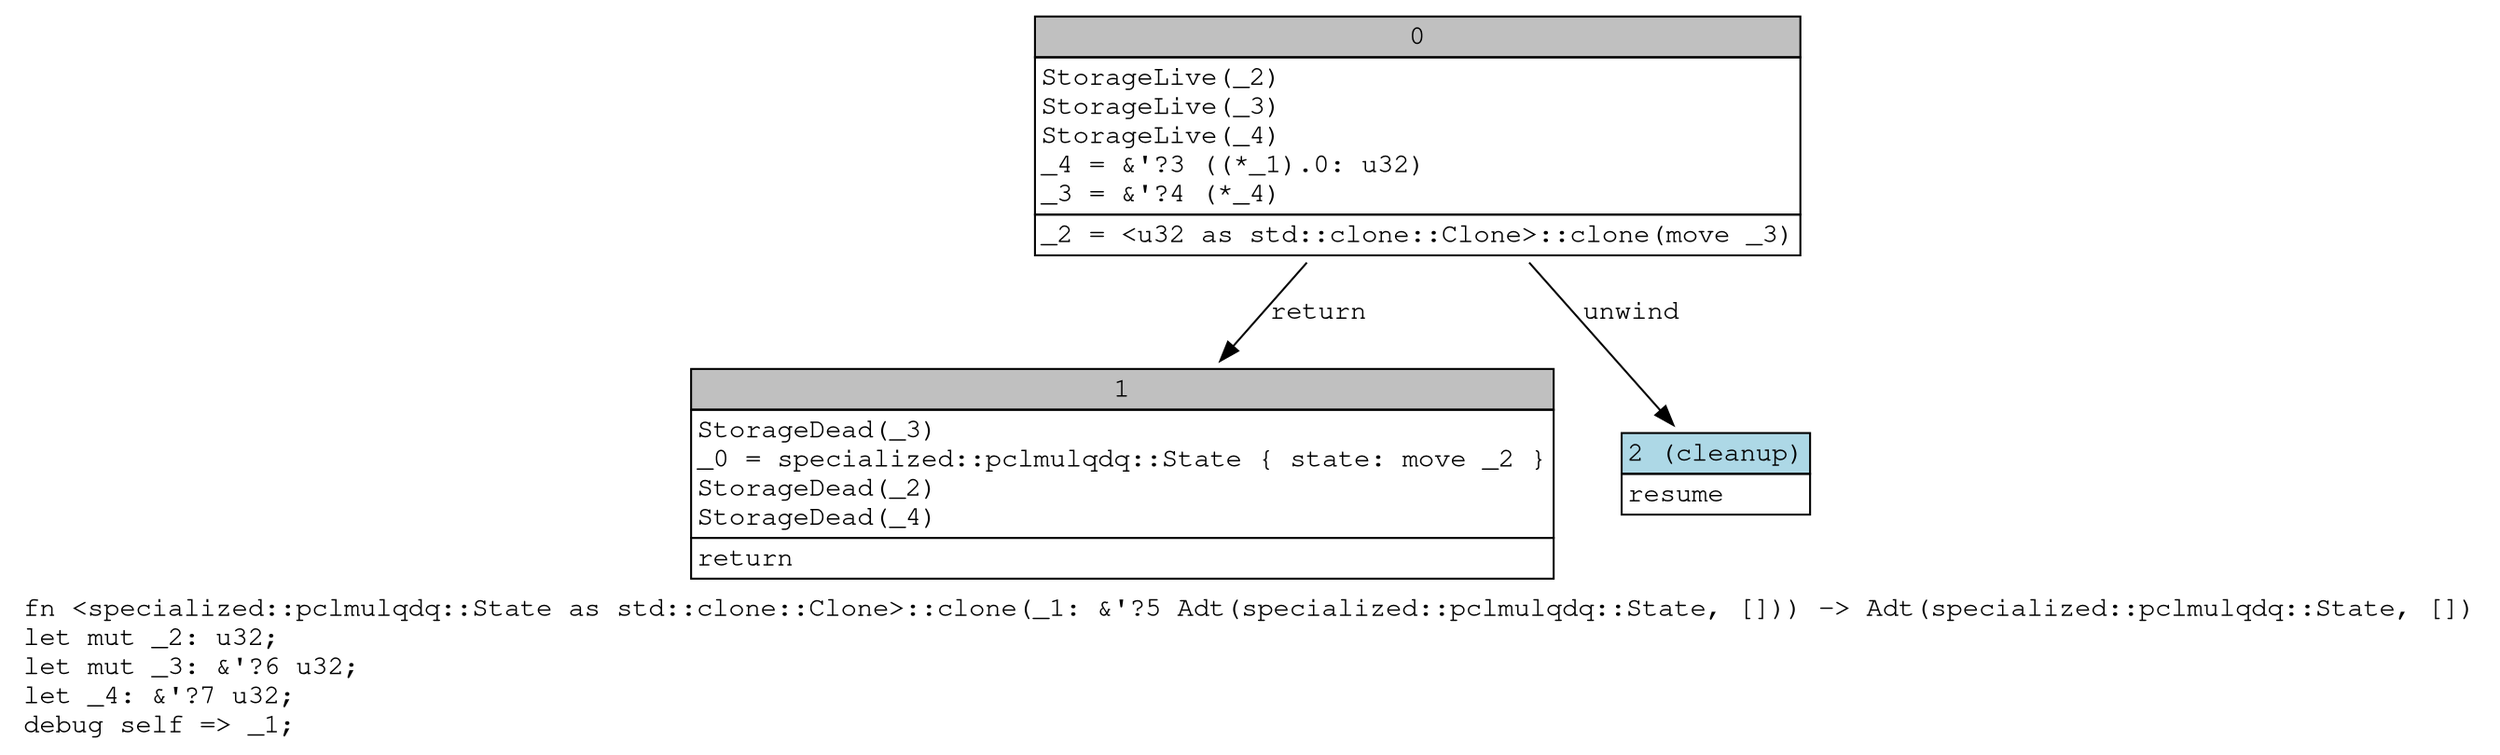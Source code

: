 digraph Mir_0_84 {
    graph [fontname="Courier, monospace"];
    node [fontname="Courier, monospace"];
    edge [fontname="Courier, monospace"];
    label=<fn &lt;specialized::pclmulqdq::State as std::clone::Clone&gt;::clone(_1: &amp;'?5 Adt(specialized::pclmulqdq::State, [])) -&gt; Adt(specialized::pclmulqdq::State, [])<br align="left"/>let mut _2: u32;<br align="left"/>let mut _3: &amp;'?6 u32;<br align="left"/>let _4: &amp;'?7 u32;<br align="left"/>debug self =&gt; _1;<br align="left"/>>;
    bb0__0_84 [shape="none", label=<<table border="0" cellborder="1" cellspacing="0"><tr><td bgcolor="gray" align="center" colspan="1">0</td></tr><tr><td align="left" balign="left">StorageLive(_2)<br/>StorageLive(_3)<br/>StorageLive(_4)<br/>_4 = &amp;'?3 ((*_1).0: u32)<br/>_3 = &amp;'?4 (*_4)<br/></td></tr><tr><td align="left">_2 = &lt;u32 as std::clone::Clone&gt;::clone(move _3)</td></tr></table>>];
    bb1__0_84 [shape="none", label=<<table border="0" cellborder="1" cellspacing="0"><tr><td bgcolor="gray" align="center" colspan="1">1</td></tr><tr><td align="left" balign="left">StorageDead(_3)<br/>_0 = specialized::pclmulqdq::State { state: move _2 }<br/>StorageDead(_2)<br/>StorageDead(_4)<br/></td></tr><tr><td align="left">return</td></tr></table>>];
    bb2__0_84 [shape="none", label=<<table border="0" cellborder="1" cellspacing="0"><tr><td bgcolor="lightblue" align="center" colspan="1">2 (cleanup)</td></tr><tr><td align="left">resume</td></tr></table>>];
    bb0__0_84 -> bb1__0_84 [label="return"];
    bb0__0_84 -> bb2__0_84 [label="unwind"];
}
